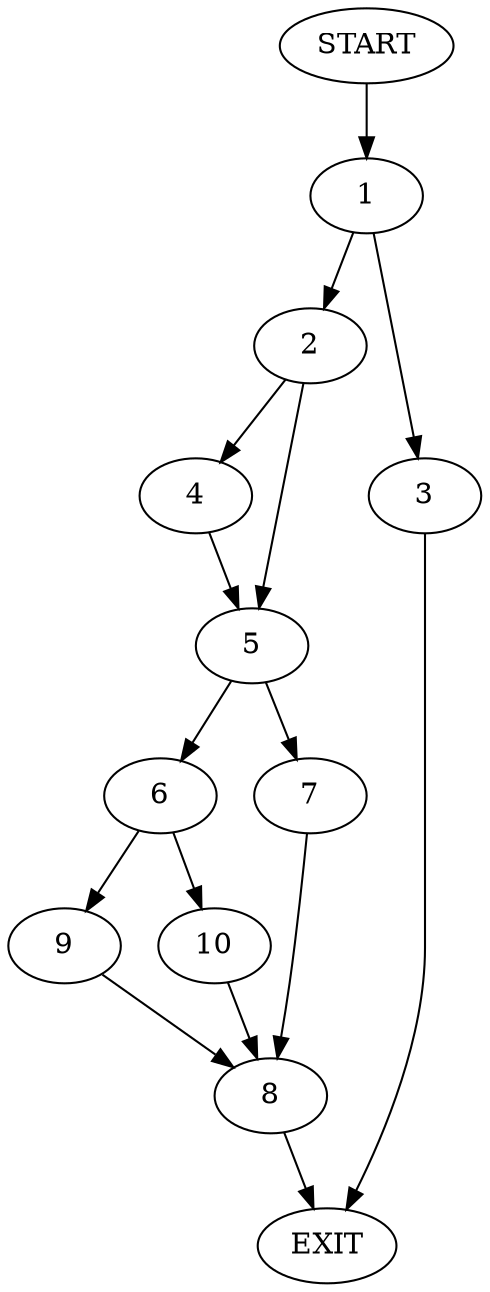 digraph {
0 [label="START"]
11 [label="EXIT"]
0 -> 1
1 -> 2
1 -> 3
2 -> 4
2 -> 5
3 -> 11
4 -> 5
5 -> 6
5 -> 7
7 -> 8
6 -> 9
6 -> 10
8 -> 11
10 -> 8
9 -> 8
}
